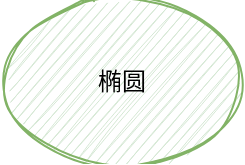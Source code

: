 <mxfile version="13.8.0" type="github"><diagram id="e4Xwo7VneHmB2SJWa6Ag" name="Page-1"><mxGraphModel dx="1422" dy="794" grid="1" gridSize="10" guides="1" tooltips="1" connect="1" arrows="1" fold="1" page="1" pageScale="1" pageWidth="827" pageHeight="1169" background="none" math="0" shadow="0"><root><mxCell id="0"/><mxCell id="1" parent="0"/><mxCell id="E1AX4XU4gwvsQl8CxfpL-1" value="椭圆" style="ellipse;whiteSpace=wrap;html=1;sketch=1;fillColor=#d5e8d4;strokeColor=#82b366;" vertex="1" parent="1"><mxGeometry x="340" y="200" width="120" height="80" as="geometry"/></mxCell></root></mxGraphModel></diagram></mxfile>